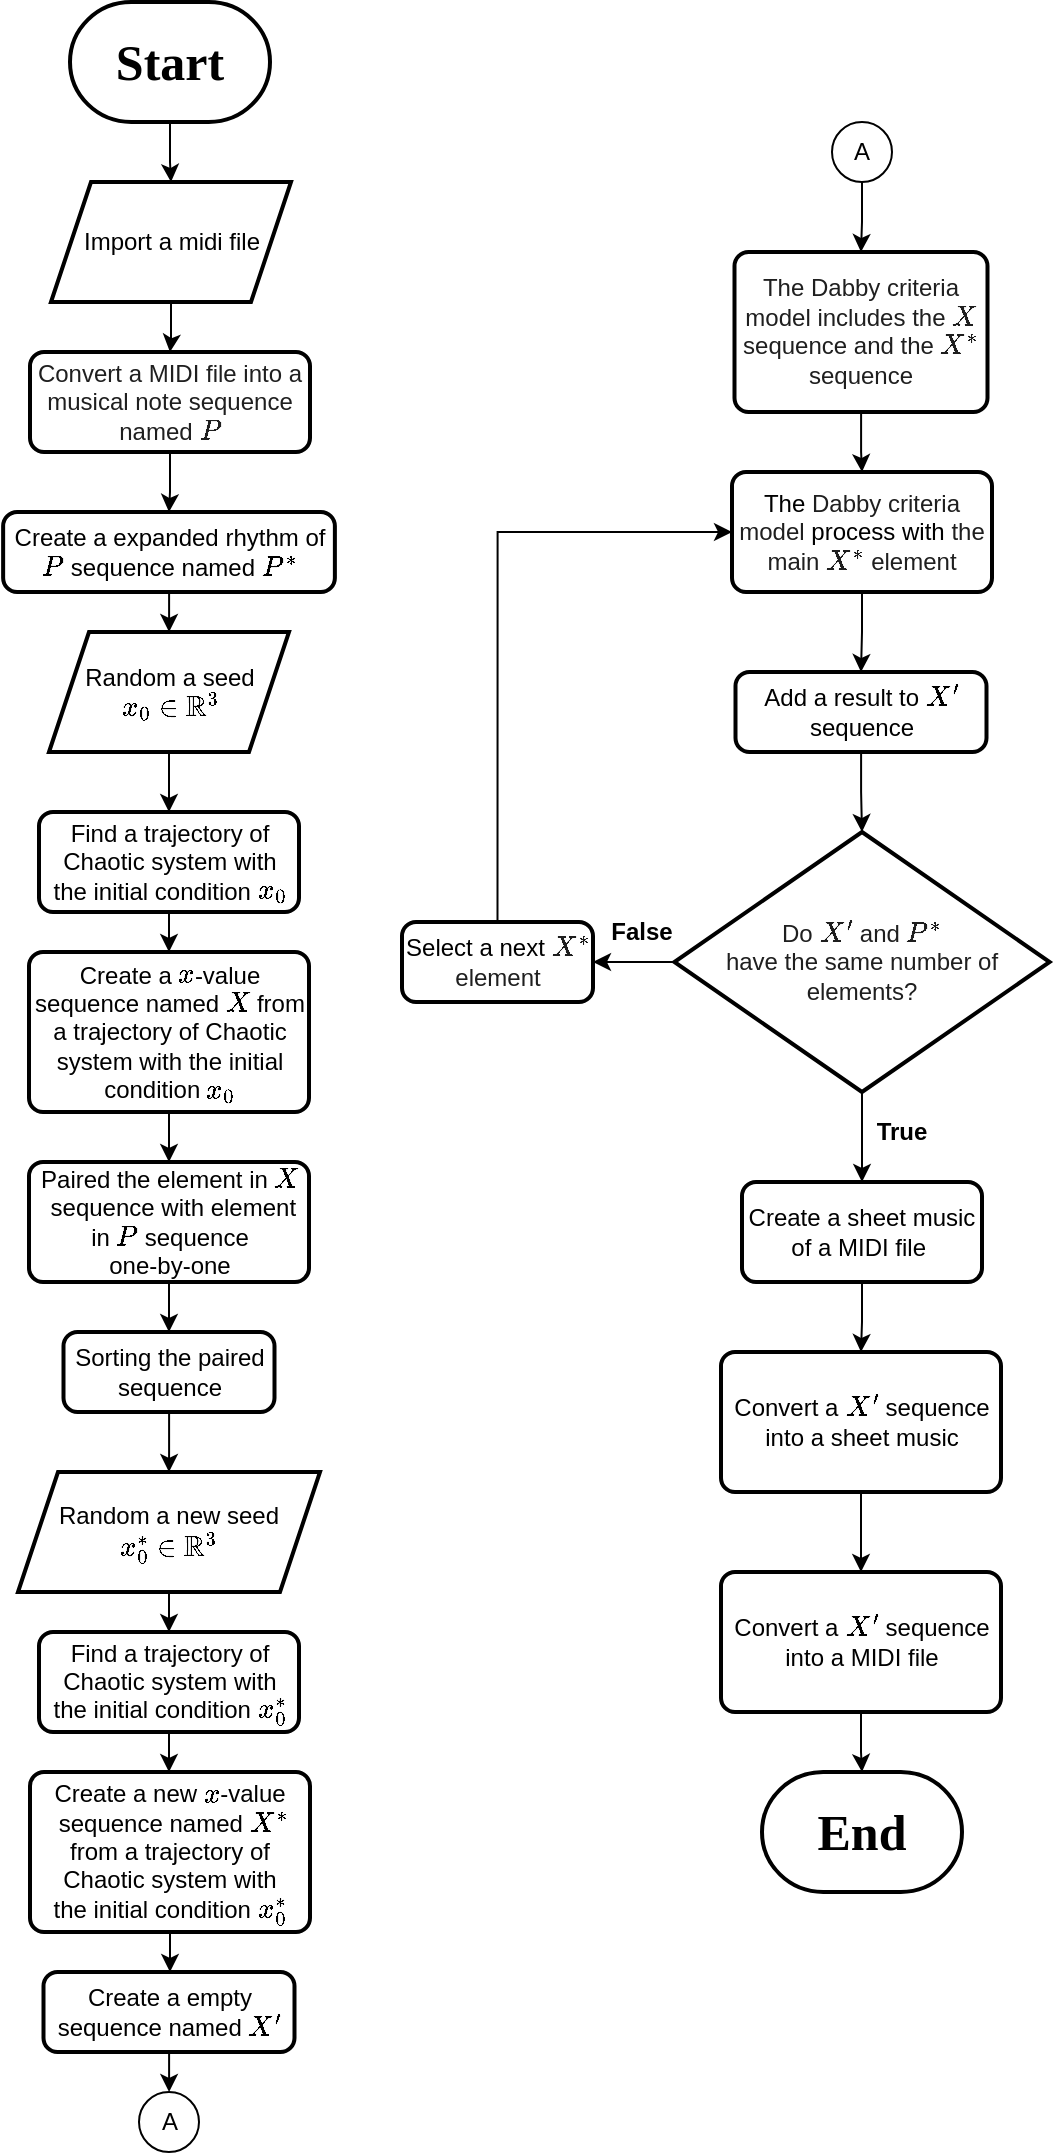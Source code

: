 <mxfile version="14.9.6" type="device"><diagram name="Page-1" id="So5MfP2VRCk4I80Js86h"><mxGraphModel dx="749" dy="583" grid="1" gridSize="10" guides="1" tooltips="1" connect="1" arrows="1" fold="1" page="1" pageScale="1" pageWidth="827" pageHeight="1169" math="1" shadow="0"><root><mxCell id="0"/><mxCell id="1" parent="0"/><mxCell id="Yh9pnlI3YLOKSp_7NMEU-17" style="edgeStyle=orthogonalEdgeStyle;rounded=0;orthogonalLoop=1;jettySize=auto;html=1;entryX=0.5;entryY=0;entryDx=0;entryDy=0;" parent="1" source="RH8pBA4r-YKtP4yRCZdw-6" target="RH8pBA4r-YKtP4yRCZdw-18" edge="1"><mxGeometry relative="1" as="geometry"/></mxCell><mxCell id="RH8pBA4r-YKtP4yRCZdw-6" value="&lt;font style=&quot;font-size: 12px&quot;&gt;Import a midi file&lt;/font&gt;" style="shape=parallelogram;perimeter=parallelogramPerimeter;whiteSpace=wrap;html=1;fixedSize=1;strokeWidth=2;" parent="1" vertex="1"><mxGeometry x="184.5" y="135" width="120" height="60" as="geometry"/></mxCell><mxCell id="Yh9pnlI3YLOKSp_7NMEU-20" style="edgeStyle=orthogonalEdgeStyle;rounded=0;orthogonalLoop=1;jettySize=auto;html=1;entryX=0.5;entryY=0;entryDx=0;entryDy=0;" parent="1" source="RH8pBA4r-YKtP4yRCZdw-14" target="RH8pBA4r-YKtP4yRCZdw-16" edge="1"><mxGeometry relative="1" as="geometry"/></mxCell><mxCell id="RH8pBA4r-YKtP4yRCZdw-14" value="Find a trajectory of Chaotic system with the&amp;nbsp;initial condition \( x_0 \)" style="rounded=1;whiteSpace=wrap;html=1;absoluteArcSize=1;arcSize=14;strokeWidth=2;" parent="1" vertex="1"><mxGeometry x="178.5" y="450" width="130" height="50" as="geometry"/></mxCell><mxCell id="Yh9pnlI3YLOKSp_7NMEU-19" style="edgeStyle=orthogonalEdgeStyle;rounded=0;orthogonalLoop=1;jettySize=auto;html=1;entryX=0.5;entryY=0;entryDx=0;entryDy=0;" parent="1" source="RH8pBA4r-YKtP4yRCZdw-15" target="RH8pBA4r-YKtP4yRCZdw-14" edge="1"><mxGeometry relative="1" as="geometry"/></mxCell><mxCell id="RH8pBA4r-YKtP4yRCZdw-15" value="Random a seed \(x_0&lt;br&gt;&amp;nbsp;\in \mathbb{R}^3\)" style="shape=parallelogram;perimeter=parallelogramPerimeter;whiteSpace=wrap;html=1;fixedSize=1;strokeWidth=2;" parent="1" vertex="1"><mxGeometry x="183.5" y="360" width="120" height="60" as="geometry"/></mxCell><mxCell id="Yh9pnlI3YLOKSp_7NMEU-21" style="edgeStyle=orthogonalEdgeStyle;rounded=0;orthogonalLoop=1;jettySize=auto;html=1;entryX=0.5;entryY=0;entryDx=0;entryDy=0;" parent="1" source="RH8pBA4r-YKtP4yRCZdw-16" target="RH8pBA4r-YKtP4yRCZdw-17" edge="1"><mxGeometry relative="1" as="geometry"/></mxCell><mxCell id="RH8pBA4r-YKtP4yRCZdw-16" value="Create a \(x\)-value sequence named \( X \) from a trajectory of Chaotic system with the&amp;nbsp;initial condition \( x_0 \)" style="rounded=1;whiteSpace=wrap;html=1;absoluteArcSize=1;arcSize=14;strokeWidth=2;" parent="1" vertex="1"><mxGeometry x="173.5" y="520" width="140" height="80" as="geometry"/></mxCell><mxCell id="Yh9pnlI3YLOKSp_7NMEU-22" style="edgeStyle=orthogonalEdgeStyle;rounded=0;orthogonalLoop=1;jettySize=auto;html=1;entryX=0.5;entryY=0;entryDx=0;entryDy=0;" parent="1" source="RH8pBA4r-YKtP4yRCZdw-17" target="RH8pBA4r-YKtP4yRCZdw-19" edge="1"><mxGeometry relative="1" as="geometry"/></mxCell><mxCell id="RH8pBA4r-YKtP4yRCZdw-17" value="Paired the element in \( X \)&amp;nbsp;sequence with element in \( P \) sequence&lt;br&gt;&amp;nbsp;one-by-one&amp;nbsp;" style="rounded=1;whiteSpace=wrap;html=1;absoluteArcSize=1;arcSize=14;strokeWidth=2;" parent="1" vertex="1"><mxGeometry x="173.5" y="625" width="140" height="60" as="geometry"/></mxCell><mxCell id="uGESzd9SJRrrYFkTXaxj-7" style="edgeStyle=orthogonalEdgeStyle;rounded=0;orthogonalLoop=1;jettySize=auto;html=1;entryX=0.5;entryY=0;entryDx=0;entryDy=0;" parent="1" source="RH8pBA4r-YKtP4yRCZdw-18" target="uGESzd9SJRrrYFkTXaxj-1" edge="1"><mxGeometry relative="1" as="geometry"/></mxCell><mxCell id="RH8pBA4r-YKtP4yRCZdw-18" value="&lt;span style=&quot;background-color: rgb(255 , 255 , 255)&quot;&gt;&lt;font color=&quot;#1f1f1f&quot;&gt;Convert a MIDI file into a musical note sequence named \(P\)&lt;/font&gt;&lt;/span&gt;" style="rounded=1;whiteSpace=wrap;html=1;absoluteArcSize=1;arcSize=14;strokeWidth=2;" parent="1" vertex="1"><mxGeometry x="174" y="220" width="140" height="50" as="geometry"/></mxCell><mxCell id="uGESzd9SJRrrYFkTXaxj-4" style="edgeStyle=orthogonalEdgeStyle;rounded=0;orthogonalLoop=1;jettySize=auto;html=1;entryX=0.5;entryY=0;entryDx=0;entryDy=0;" parent="1" source="RH8pBA4r-YKtP4yRCZdw-19" target="RH8pBA4r-YKtP4yRCZdw-20" edge="1"><mxGeometry relative="1" as="geometry"/></mxCell><mxCell id="RH8pBA4r-YKtP4yRCZdw-19" value="Sorting the paired sequence" style="rounded=1;whiteSpace=wrap;html=1;absoluteArcSize=1;arcSize=14;strokeWidth=2;" parent="1" vertex="1"><mxGeometry x="190.75" y="710" width="105.5" height="40" as="geometry"/></mxCell><mxCell id="Yh9pnlI3YLOKSp_7NMEU-24" style="edgeStyle=orthogonalEdgeStyle;rounded=0;orthogonalLoop=1;jettySize=auto;html=1;entryX=0.5;entryY=0;entryDx=0;entryDy=0;" parent="1" source="RH8pBA4r-YKtP4yRCZdw-20" target="Yh9pnlI3YLOKSp_7NMEU-1" edge="1"><mxGeometry relative="1" as="geometry"/></mxCell><mxCell id="RH8pBA4r-YKtP4yRCZdw-20" value="Random a new seed \(x^*_0&lt;br&gt;&amp;nbsp;\in \mathbb{R}^3\)" style="shape=parallelogram;perimeter=parallelogramPerimeter;whiteSpace=wrap;html=1;fixedSize=1;strokeWidth=2;" parent="1" vertex="1"><mxGeometry x="168" y="780" width="151" height="60" as="geometry"/></mxCell><mxCell id="Yh9pnlI3YLOKSp_7NMEU-25" style="edgeStyle=orthogonalEdgeStyle;rounded=0;orthogonalLoop=1;jettySize=auto;html=1;entryX=0.5;entryY=0;entryDx=0;entryDy=0;" parent="1" source="Yh9pnlI3YLOKSp_7NMEU-1" target="Yh9pnlI3YLOKSp_7NMEU-2" edge="1"><mxGeometry relative="1" as="geometry"/></mxCell><mxCell id="Yh9pnlI3YLOKSp_7NMEU-1" value="Find a trajectory of Chaotic system with the&amp;nbsp;initial condition \( x^*_0 \)" style="rounded=1;whiteSpace=wrap;html=1;absoluteArcSize=1;arcSize=14;strokeWidth=2;" parent="1" vertex="1"><mxGeometry x="178.5" y="860" width="130" height="50" as="geometry"/></mxCell><mxCell id="Yh9pnlI3YLOKSp_7NMEU-26" style="edgeStyle=orthogonalEdgeStyle;rounded=0;orthogonalLoop=1;jettySize=auto;html=1;entryX=0.5;entryY=0;entryDx=0;entryDy=0;" parent="1" source="Yh9pnlI3YLOKSp_7NMEU-2" target="Yh9pnlI3YLOKSp_7NMEU-9" edge="1"><mxGeometry relative="1" as="geometry"/></mxCell><mxCell id="Yh9pnlI3YLOKSp_7NMEU-2" value="Create a new \(x\)-value&lt;br&gt;&amp;nbsp;sequence named \( X^* \) from a trajectory of Chaotic system with the&amp;nbsp;initial condition \( x^*_0 \)" style="rounded=1;whiteSpace=wrap;html=1;absoluteArcSize=1;arcSize=14;strokeWidth=2;" parent="1" vertex="1"><mxGeometry x="174" y="930" width="140" height="80" as="geometry"/></mxCell><mxCell id="Yh9pnlI3YLOKSp_7NMEU-16" style="edgeStyle=orthogonalEdgeStyle;rounded=0;orthogonalLoop=1;jettySize=auto;html=1;entryX=0.5;entryY=0;entryDx=0;entryDy=0;" parent="1" source="Yh9pnlI3YLOKSp_7NMEU-3" target="RH8pBA4r-YKtP4yRCZdw-6" edge="1"><mxGeometry relative="1" as="geometry"/></mxCell><mxCell id="Yh9pnlI3YLOKSp_7NMEU-3" value="&lt;span style=&quot;font-family: &amp;#34;times new roman&amp;#34; ; font-size: 25px ; font-weight: 700&quot;&gt;Start&lt;/span&gt;" style="strokeWidth=2;html=1;shape=mxgraph.flowchart.terminator;whiteSpace=wrap;" parent="1" vertex="1"><mxGeometry x="194" y="45" width="100" height="60" as="geometry"/></mxCell><mxCell id="Yh9pnlI3YLOKSp_7NMEU-34" style="edgeStyle=orthogonalEdgeStyle;rounded=0;orthogonalLoop=1;jettySize=auto;html=1;entryX=0.5;entryY=0;entryDx=0;entryDy=0;" parent="1" source="Yh9pnlI3YLOKSp_7NMEU-4" target="Yh9pnlI3YLOKSp_7NMEU-7" edge="1"><mxGeometry relative="1" as="geometry"/></mxCell><mxCell id="Yh9pnlI3YLOKSp_7NMEU-4" value="&lt;font style=&quot;font-size: 12px&quot;&gt;&lt;span style=&quot;color: rgb(31 , 31 , 31) ; background-color: rgb(255 , 255 , 255)&quot;&gt;The Dabby criteria model &lt;/span&gt;&lt;span style=&quot;color: rgb(31 , 31 , 31) ; background-color: rgb(255 , 255 , 255)&quot;&gt;includes&lt;/span&gt;&lt;span style=&quot;color: rgb(31 , 31 , 31) ; background-color: rgb(255 , 255 , 255)&quot;&gt; the \(X\) sequence and the \(X^*\) sequence&lt;/span&gt;&lt;/font&gt;&lt;span style=&quot;color: rgb(31 , 31 , 31) ; font-family: &amp;#34;google sans&amp;#34; , &amp;#34;helvetica neue&amp;#34; , sans-serif ; text-align: left ; background-color: rgb(255 , 255 , 255)&quot;&gt;&lt;br&gt;&lt;/span&gt;" style="rounded=1;whiteSpace=wrap;html=1;absoluteArcSize=1;arcSize=14;strokeWidth=2;" parent="1" vertex="1"><mxGeometry x="526.25" y="170" width="126.5" height="80" as="geometry"/></mxCell><mxCell id="Yh9pnlI3YLOKSp_7NMEU-37" style="edgeStyle=orthogonalEdgeStyle;rounded=0;orthogonalLoop=1;jettySize=auto;html=1;entryX=1;entryY=0.5;entryDx=0;entryDy=0;" parent="1" source="Yh9pnlI3YLOKSp_7NMEU-6" target="Yh9pnlI3YLOKSp_7NMEU-8" edge="1"><mxGeometry relative="1" as="geometry"/></mxCell><mxCell id="Yh9pnlI3YLOKSp_7NMEU-40" style="edgeStyle=orthogonalEdgeStyle;rounded=0;orthogonalLoop=1;jettySize=auto;html=1;entryX=0.5;entryY=0;entryDx=0;entryDy=0;" parent="1" source="Yh9pnlI3YLOKSp_7NMEU-6" target="Yh9pnlI3YLOKSp_7NMEU-12" edge="1"><mxGeometry relative="1" as="geometry"/></mxCell><mxCell id="Yh9pnlI3YLOKSp_7NMEU-6" value="&lt;span style=&quot;background-color: rgb(255 , 255 , 255)&quot;&gt;&lt;font&gt;&lt;font color=&quot;#1f1f1f&quot;&gt;Do&amp;nbsp;\(X^\prime\)&amp;nbsp;&lt;/font&gt;&lt;/font&gt;&lt;/span&gt;&lt;font color=&quot;#1f1f1f&quot;&gt;and \(P^*\)&lt;br&gt;have the same number of elements?&lt;/font&gt;" style="rhombus;whiteSpace=wrap;html=1;strokeWidth=2;" parent="1" vertex="1"><mxGeometry x="496.19" y="460" width="187.62" height="130" as="geometry"/></mxCell><mxCell id="Yh9pnlI3YLOKSp_7NMEU-35" style="edgeStyle=orthogonalEdgeStyle;rounded=0;orthogonalLoop=1;jettySize=auto;html=1;entryX=0.5;entryY=0;entryDx=0;entryDy=0;" parent="1" source="Yh9pnlI3YLOKSp_7NMEU-7" target="Yh9pnlI3YLOKSp_7NMEU-10" edge="1"><mxGeometry relative="1" as="geometry"/></mxCell><mxCell id="Yh9pnlI3YLOKSp_7NMEU-7" value="The&amp;nbsp;&lt;span style=&quot;color: rgb(31 , 31 , 31) ; background-color: rgb(255 , 255 , 255)&quot;&gt;Dabby criteria model&amp;nbsp;&lt;/span&gt;process with&amp;nbsp;&lt;span style=&quot;color: rgb(31 , 31 , 31) ; background-color: rgb(255 , 255 , 255)&quot;&gt;the main \(X^*\) element&lt;/span&gt;" style="rounded=1;whiteSpace=wrap;html=1;absoluteArcSize=1;arcSize=14;strokeWidth=2;" parent="1" vertex="1"><mxGeometry x="525" y="280" width="130" height="60" as="geometry"/></mxCell><mxCell id="Yh9pnlI3YLOKSp_7NMEU-38" style="edgeStyle=orthogonalEdgeStyle;rounded=0;orthogonalLoop=1;jettySize=auto;html=1;entryX=0;entryY=0.5;entryDx=0;entryDy=0;exitX=0.5;exitY=0;exitDx=0;exitDy=0;" parent="1" source="Yh9pnlI3YLOKSp_7NMEU-8" target="Yh9pnlI3YLOKSp_7NMEU-7" edge="1"><mxGeometry relative="1" as="geometry"><mxPoint x="430.5" y="310" as="targetPoint"/><Array as="points"><mxPoint x="408" y="310"/></Array><mxPoint x="410" y="480" as="sourcePoint"/></mxGeometry></mxCell><mxCell id="Yh9pnlI3YLOKSp_7NMEU-8" value="Select a next&amp;nbsp;&lt;span style=&quot;color: rgb(31 , 31 , 31) ; background-color: rgb(255 , 255 , 255)&quot;&gt;\(X^*\) element&lt;/span&gt;" style="rounded=1;whiteSpace=wrap;html=1;absoluteArcSize=1;arcSize=14;strokeWidth=2;" parent="1" vertex="1"><mxGeometry x="360" y="505" width="95.5" height="40" as="geometry"/></mxCell><mxCell id="Yh9pnlI3YLOKSp_7NMEU-30" style="edgeStyle=orthogonalEdgeStyle;rounded=0;orthogonalLoop=1;jettySize=auto;html=1;entryX=0.5;entryY=0;entryDx=0;entryDy=0;" parent="1" source="Yh9pnlI3YLOKSp_7NMEU-9" target="Yh9pnlI3YLOKSp_7NMEU-29" edge="1"><mxGeometry relative="1" as="geometry"/></mxCell><mxCell id="Yh9pnlI3YLOKSp_7NMEU-9" value="Create a empty sequence named \( X^\prime \)" style="rounded=1;whiteSpace=wrap;html=1;absoluteArcSize=1;arcSize=14;strokeWidth=2;" parent="1" vertex="1"><mxGeometry x="180.75" y="1030" width="125.5" height="40" as="geometry"/></mxCell><mxCell id="Yh9pnlI3YLOKSp_7NMEU-36" style="edgeStyle=orthogonalEdgeStyle;rounded=0;orthogonalLoop=1;jettySize=auto;html=1;entryX=0.5;entryY=0;entryDx=0;entryDy=0;" parent="1" source="Yh9pnlI3YLOKSp_7NMEU-10" target="Yh9pnlI3YLOKSp_7NMEU-6" edge="1"><mxGeometry relative="1" as="geometry"/></mxCell><mxCell id="Yh9pnlI3YLOKSp_7NMEU-10" value="Add a result to \( X^\prime \) sequence" style="rounded=1;whiteSpace=wrap;html=1;absoluteArcSize=1;arcSize=14;strokeWidth=2;" parent="1" vertex="1"><mxGeometry x="526.75" y="380" width="125.5" height="40" as="geometry"/></mxCell><mxCell id="Yh9pnlI3YLOKSp_7NMEU-43" style="edgeStyle=orthogonalEdgeStyle;rounded=0;orthogonalLoop=1;jettySize=auto;html=1;entryX=0.5;entryY=0;entryDx=0;entryDy=0;entryPerimeter=0;" parent="1" source="Yh9pnlI3YLOKSp_7NMEU-11" target="Yh9pnlI3YLOKSp_7NMEU-14" edge="1"><mxGeometry relative="1" as="geometry"/></mxCell><mxCell id="Yh9pnlI3YLOKSp_7NMEU-11" value="Convert a \( X^\prime \) sequence into a MIDI file" style="rounded=1;whiteSpace=wrap;html=1;absoluteArcSize=1;arcSize=14;strokeWidth=2;" parent="1" vertex="1"><mxGeometry x="519.5" y="830" width="140" height="70" as="geometry"/></mxCell><mxCell id="Yh9pnlI3YLOKSp_7NMEU-41" style="edgeStyle=orthogonalEdgeStyle;rounded=0;orthogonalLoop=1;jettySize=auto;html=1;entryX=0.5;entryY=0;entryDx=0;entryDy=0;" parent="1" source="Yh9pnlI3YLOKSp_7NMEU-12" target="Yh9pnlI3YLOKSp_7NMEU-13" edge="1"><mxGeometry relative="1" as="geometry"/></mxCell><mxCell id="Yh9pnlI3YLOKSp_7NMEU-12" value="Create a sheet music of a MIDI file&amp;nbsp;" style="rounded=1;whiteSpace=wrap;html=1;absoluteArcSize=1;arcSize=14;strokeWidth=2;" parent="1" vertex="1"><mxGeometry x="530" y="635" width="120" height="50" as="geometry"/></mxCell><mxCell id="Yh9pnlI3YLOKSp_7NMEU-42" style="edgeStyle=orthogonalEdgeStyle;rounded=0;orthogonalLoop=1;jettySize=auto;html=1;entryX=0.5;entryY=0;entryDx=0;entryDy=0;" parent="1" source="Yh9pnlI3YLOKSp_7NMEU-13" target="Yh9pnlI3YLOKSp_7NMEU-11" edge="1"><mxGeometry relative="1" as="geometry"/></mxCell><mxCell id="Yh9pnlI3YLOKSp_7NMEU-13" value="Convert a \( X^\prime \) sequence into a sheet music" style="rounded=1;whiteSpace=wrap;html=1;absoluteArcSize=1;arcSize=14;strokeWidth=2;" parent="1" vertex="1"><mxGeometry x="519.5" y="720" width="140" height="70" as="geometry"/></mxCell><mxCell id="Yh9pnlI3YLOKSp_7NMEU-14" value="&lt;span style=&quot;font-family: &amp;#34;times new roman&amp;#34; ; font-size: 25px ; font-weight: 700&quot;&gt;End&lt;/span&gt;" style="strokeWidth=2;html=1;shape=mxgraph.flowchart.terminator;whiteSpace=wrap;" parent="1" vertex="1"><mxGeometry x="540" y="930" width="100" height="60" as="geometry"/></mxCell><mxCell id="Yh9pnlI3YLOKSp_7NMEU-29" value="A" style="ellipse;whiteSpace=wrap;html=1;aspect=fixed;" parent="1" vertex="1"><mxGeometry x="228.5" y="1090" width="30" height="30" as="geometry"/></mxCell><mxCell id="Yh9pnlI3YLOKSp_7NMEU-33" style="edgeStyle=orthogonalEdgeStyle;rounded=0;orthogonalLoop=1;jettySize=auto;html=1;entryX=0.5;entryY=0;entryDx=0;entryDy=0;" parent="1" source="Yh9pnlI3YLOKSp_7NMEU-31" target="Yh9pnlI3YLOKSp_7NMEU-4" edge="1"><mxGeometry relative="1" as="geometry"/></mxCell><mxCell id="Yh9pnlI3YLOKSp_7NMEU-31" value="A" style="ellipse;whiteSpace=wrap;html=1;aspect=fixed;" parent="1" vertex="1"><mxGeometry x="575" y="105" width="30" height="30" as="geometry"/></mxCell><mxCell id="qgO8f9Kv-_z-NkGSTCkX-1" value="False" style="text;html=1;strokeColor=none;fillColor=none;align=center;verticalAlign=middle;whiteSpace=wrap;rounded=0;fontStyle=1" parent="1" vertex="1"><mxGeometry x="460" y="500" width="40" height="20" as="geometry"/></mxCell><mxCell id="qgO8f9Kv-_z-NkGSTCkX-2" value="True" style="text;html=1;strokeColor=none;fillColor=none;align=center;verticalAlign=middle;whiteSpace=wrap;rounded=0;fontStyle=1" parent="1" vertex="1"><mxGeometry x="590" y="600" width="40" height="20" as="geometry"/></mxCell><mxCell id="uGESzd9SJRrrYFkTXaxj-6" style="edgeStyle=orthogonalEdgeStyle;rounded=0;orthogonalLoop=1;jettySize=auto;html=1;entryX=0.5;entryY=0;entryDx=0;entryDy=0;" parent="1" source="uGESzd9SJRrrYFkTXaxj-1" target="RH8pBA4r-YKtP4yRCZdw-15" edge="1"><mxGeometry relative="1" as="geometry"/></mxCell><mxCell id="uGESzd9SJRrrYFkTXaxj-1" value="Create a expanded rhythm of \( P \) sequence named \( P^* \)" style="rounded=1;whiteSpace=wrap;html=1;absoluteArcSize=1;arcSize=14;strokeWidth=2;" parent="1" vertex="1"><mxGeometry x="160.57" y="300" width="165.87" height="40" as="geometry"/></mxCell></root></mxGraphModel></diagram></mxfile>
